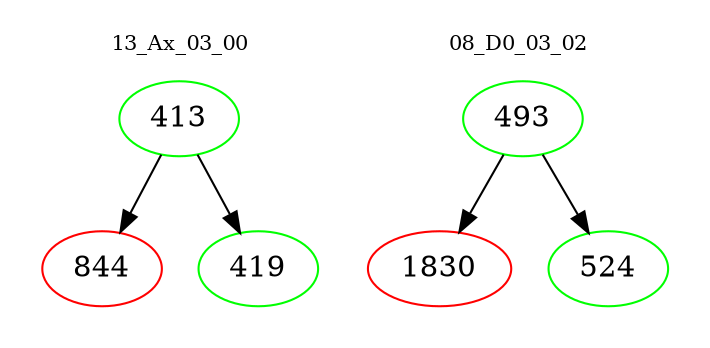 digraph{
subgraph cluster_0 {
color = white
label = "13_Ax_03_00";
fontsize=10;
T0_413 [label="413", color="green"]
T0_413 -> T0_844 [color="black"]
T0_844 [label="844", color="red"]
T0_413 -> T0_419 [color="black"]
T0_419 [label="419", color="green"]
}
subgraph cluster_1 {
color = white
label = "08_D0_03_02";
fontsize=10;
T1_493 [label="493", color="green"]
T1_493 -> T1_1830 [color="black"]
T1_1830 [label="1830", color="red"]
T1_493 -> T1_524 [color="black"]
T1_524 [label="524", color="green"]
}
}
